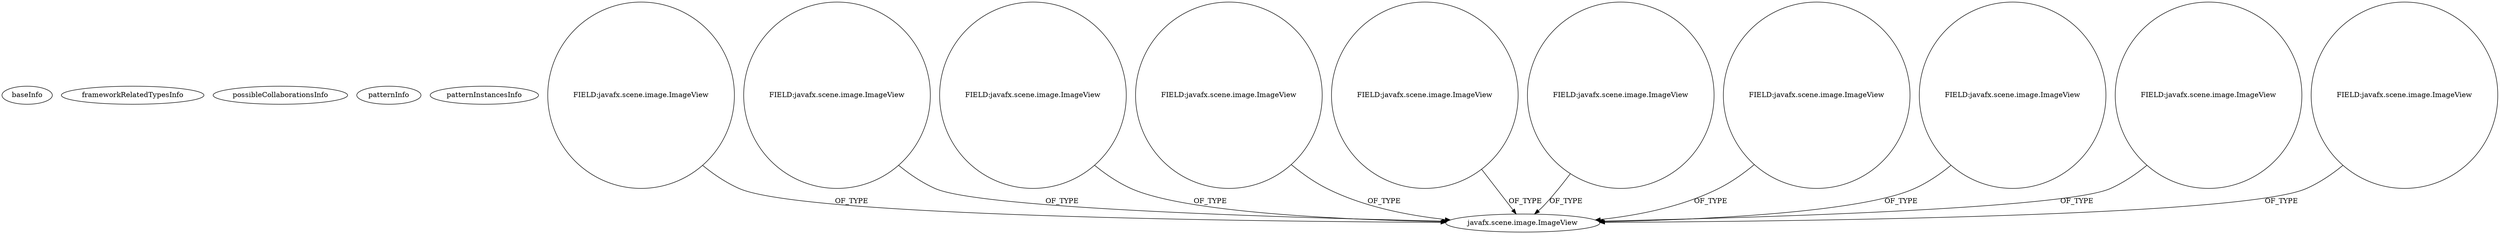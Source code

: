 digraph {
baseInfo[graphId=406,category="pattern",isAnonymous=false,possibleRelation=false]
frameworkRelatedTypesInfo[]
possibleCollaborationsInfo[]
patternInfo[frequency=3.0,patternRootClient=null]
patternInstancesInfo[0="dodaio-SoftwareBlack21G~/dodaio-SoftwareBlack21G/SoftwareBlack21G-master/Blackjack/src/Viewer/MainGamev2Controller.java~MainGamev2Controller~2521",1="Edenm-BlackJack~/Edenm-BlackJack/BlackJack-master/src/View/TableController.java~TableController~394",2="giatuyentiensinh-Project1~/giatuyentiensinh-Project1/Project1-master/Project1/src/control/MainUIController.java~MainUIController~2734"]
27[label="FIELD:javafx.scene.image.ImageView",vertexType="FIELD_DECLARATION",isFrameworkType=false,shape=circle]
16[label="javafx.scene.image.ImageView",vertexType="FRAMEWORK_CLASS_TYPE",isFrameworkType=false]
31[label="FIELD:javafx.scene.image.ImageView",vertexType="FIELD_DECLARATION",isFrameworkType=false,shape=circle]
63[label="FIELD:javafx.scene.image.ImageView",vertexType="FIELD_DECLARATION",isFrameworkType=false,shape=circle]
53[label="FIELD:javafx.scene.image.ImageView",vertexType="FIELD_DECLARATION",isFrameworkType=false,shape=circle]
55[label="FIELD:javafx.scene.image.ImageView",vertexType="FIELD_DECLARATION",isFrameworkType=false,shape=circle]
25[label="FIELD:javafx.scene.image.ImageView",vertexType="FIELD_DECLARATION",isFrameworkType=false,shape=circle]
21[label="FIELD:javafx.scene.image.ImageView",vertexType="FIELD_DECLARATION",isFrameworkType=false,shape=circle]
51[label="FIELD:javafx.scene.image.ImageView",vertexType="FIELD_DECLARATION",isFrameworkType=false,shape=circle]
57[label="FIELD:javafx.scene.image.ImageView",vertexType="FIELD_DECLARATION",isFrameworkType=false,shape=circle]
59[label="FIELD:javafx.scene.image.ImageView",vertexType="FIELD_DECLARATION",isFrameworkType=false,shape=circle]
21->16[label="OF_TYPE"]
55->16[label="OF_TYPE"]
59->16[label="OF_TYPE"]
63->16[label="OF_TYPE"]
51->16[label="OF_TYPE"]
31->16[label="OF_TYPE"]
53->16[label="OF_TYPE"]
27->16[label="OF_TYPE"]
25->16[label="OF_TYPE"]
57->16[label="OF_TYPE"]
}
